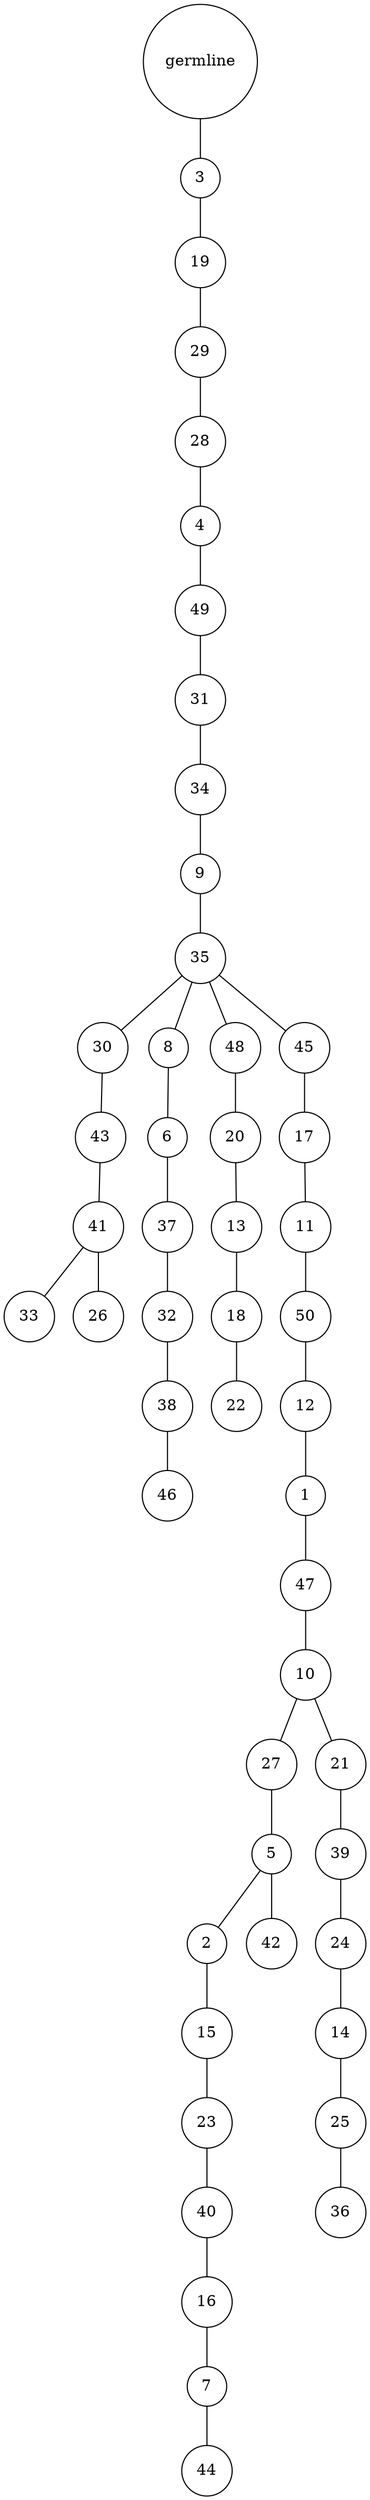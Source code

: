 graph {
	rankdir=UD;
	splines=line;
	node [shape=circle]
	"0x7fd3e3cc0b80" [label="germline"];
	"0x7fd3e3cc0bb0" [label="3"];
	"0x7fd3e3cc0b80" -- "0x7fd3e3cc0bb0" ;
	"0x7fd3e3cc0be0" [label="19"];
	"0x7fd3e3cc0bb0" -- "0x7fd3e3cc0be0" ;
	"0x7fd3e3cc0c10" [label="29"];
	"0x7fd3e3cc0be0" -- "0x7fd3e3cc0c10" ;
	"0x7fd3e3cc0c40" [label="28"];
	"0x7fd3e3cc0c10" -- "0x7fd3e3cc0c40" ;
	"0x7fd3e3cc0c70" [label="4"];
	"0x7fd3e3cc0c40" -- "0x7fd3e3cc0c70" ;
	"0x7fd3e3cc0ca0" [label="49"];
	"0x7fd3e3cc0c70" -- "0x7fd3e3cc0ca0" ;
	"0x7fd3e3cc0cd0" [label="31"];
	"0x7fd3e3cc0ca0" -- "0x7fd3e3cc0cd0" ;
	"0x7fd3e3cc0d00" [label="34"];
	"0x7fd3e3cc0cd0" -- "0x7fd3e3cc0d00" ;
	"0x7fd3e3cc0d30" [label="9"];
	"0x7fd3e3cc0d00" -- "0x7fd3e3cc0d30" ;
	"0x7fd3e3cc0d60" [label="35"];
	"0x7fd3e3cc0d30" -- "0x7fd3e3cc0d60" ;
	"0x7fd3e3cc0d90" [label="30"];
	"0x7fd3e3cc0d60" -- "0x7fd3e3cc0d90" ;
	"0x7fd3e3cc0dc0" [label="43"];
	"0x7fd3e3cc0d90" -- "0x7fd3e3cc0dc0" ;
	"0x7fd3e3cc0df0" [label="41"];
	"0x7fd3e3cc0dc0" -- "0x7fd3e3cc0df0" ;
	"0x7fd3e3cc0e20" [label="33"];
	"0x7fd3e3cc0df0" -- "0x7fd3e3cc0e20" ;
	"0x7fd3e3cc0e50" [label="26"];
	"0x7fd3e3cc0df0" -- "0x7fd3e3cc0e50" ;
	"0x7fd3e3cc0e80" [label="8"];
	"0x7fd3e3cc0d60" -- "0x7fd3e3cc0e80" ;
	"0x7fd3e3cc0eb0" [label="6"];
	"0x7fd3e3cc0e80" -- "0x7fd3e3cc0eb0" ;
	"0x7fd3e3cc0ee0" [label="37"];
	"0x7fd3e3cc0eb0" -- "0x7fd3e3cc0ee0" ;
	"0x7fd3e3cc0f10" [label="32"];
	"0x7fd3e3cc0ee0" -- "0x7fd3e3cc0f10" ;
	"0x7fd3e3cc0f40" [label="38"];
	"0x7fd3e3cc0f10" -- "0x7fd3e3cc0f40" ;
	"0x7fd3e3cc0f70" [label="46"];
	"0x7fd3e3cc0f40" -- "0x7fd3e3cc0f70" ;
	"0x7fd3e3cc0fa0" [label="48"];
	"0x7fd3e3cc0d60" -- "0x7fd3e3cc0fa0" ;
	"0x7fd3e3cc0fd0" [label="20"];
	"0x7fd3e3cc0fa0" -- "0x7fd3e3cc0fd0" ;
	"0x7fd3e3ccf040" [label="13"];
	"0x7fd3e3cc0fd0" -- "0x7fd3e3ccf040" ;
	"0x7fd3e3ccf070" [label="18"];
	"0x7fd3e3ccf040" -- "0x7fd3e3ccf070" ;
	"0x7fd3e3ccf0a0" [label="22"];
	"0x7fd3e3ccf070" -- "0x7fd3e3ccf0a0" ;
	"0x7fd3e3ccf0d0" [label="45"];
	"0x7fd3e3cc0d60" -- "0x7fd3e3ccf0d0" ;
	"0x7fd3e3ccf100" [label="17"];
	"0x7fd3e3ccf0d0" -- "0x7fd3e3ccf100" ;
	"0x7fd3e3ccf130" [label="11"];
	"0x7fd3e3ccf100" -- "0x7fd3e3ccf130" ;
	"0x7fd3e3ccf160" [label="50"];
	"0x7fd3e3ccf130" -- "0x7fd3e3ccf160" ;
	"0x7fd3e3ccf190" [label="12"];
	"0x7fd3e3ccf160" -- "0x7fd3e3ccf190" ;
	"0x7fd3e3ccf1c0" [label="1"];
	"0x7fd3e3ccf190" -- "0x7fd3e3ccf1c0" ;
	"0x7fd3e3ccf1f0" [label="47"];
	"0x7fd3e3ccf1c0" -- "0x7fd3e3ccf1f0" ;
	"0x7fd3e3ccf220" [label="10"];
	"0x7fd3e3ccf1f0" -- "0x7fd3e3ccf220" ;
	"0x7fd3e3ccf250" [label="27"];
	"0x7fd3e3ccf220" -- "0x7fd3e3ccf250" ;
	"0x7fd3e3ccf280" [label="5"];
	"0x7fd3e3ccf250" -- "0x7fd3e3ccf280" ;
	"0x7fd3e3ccf2b0" [label="2"];
	"0x7fd3e3ccf280" -- "0x7fd3e3ccf2b0" ;
	"0x7fd3e3ccf2e0" [label="15"];
	"0x7fd3e3ccf2b0" -- "0x7fd3e3ccf2e0" ;
	"0x7fd3e3ccf310" [label="23"];
	"0x7fd3e3ccf2e0" -- "0x7fd3e3ccf310" ;
	"0x7fd3e3ccf340" [label="40"];
	"0x7fd3e3ccf310" -- "0x7fd3e3ccf340" ;
	"0x7fd3e3ccf370" [label="16"];
	"0x7fd3e3ccf340" -- "0x7fd3e3ccf370" ;
	"0x7fd3e3ccf3a0" [label="7"];
	"0x7fd3e3ccf370" -- "0x7fd3e3ccf3a0" ;
	"0x7fd3e3ccf3d0" [label="44"];
	"0x7fd3e3ccf3a0" -- "0x7fd3e3ccf3d0" ;
	"0x7fd3e3ccf400" [label="42"];
	"0x7fd3e3ccf280" -- "0x7fd3e3ccf400" ;
	"0x7fd3e3ccf430" [label="21"];
	"0x7fd3e3ccf220" -- "0x7fd3e3ccf430" ;
	"0x7fd3e3ccf460" [label="39"];
	"0x7fd3e3ccf430" -- "0x7fd3e3ccf460" ;
	"0x7fd3e3ccf490" [label="24"];
	"0x7fd3e3ccf460" -- "0x7fd3e3ccf490" ;
	"0x7fd3e3ccf4c0" [label="14"];
	"0x7fd3e3ccf490" -- "0x7fd3e3ccf4c0" ;
	"0x7fd3e3ccf4f0" [label="25"];
	"0x7fd3e3ccf4c0" -- "0x7fd3e3ccf4f0" ;
	"0x7fd3e3ccf520" [label="36"];
	"0x7fd3e3ccf4f0" -- "0x7fd3e3ccf520" ;
}
